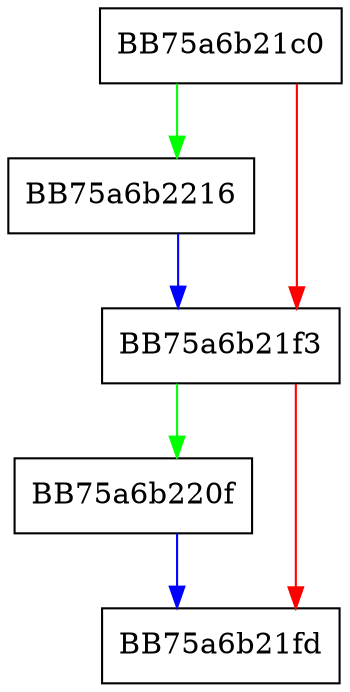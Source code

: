 digraph MemScanEnumModules {
  node [shape="box"];
  graph [splines=ortho];
  BB75a6b21c0 -> BB75a6b2216 [color="green"];
  BB75a6b21c0 -> BB75a6b21f3 [color="red"];
  BB75a6b21f3 -> BB75a6b220f [color="green"];
  BB75a6b21f3 -> BB75a6b21fd [color="red"];
  BB75a6b220f -> BB75a6b21fd [color="blue"];
  BB75a6b2216 -> BB75a6b21f3 [color="blue"];
}